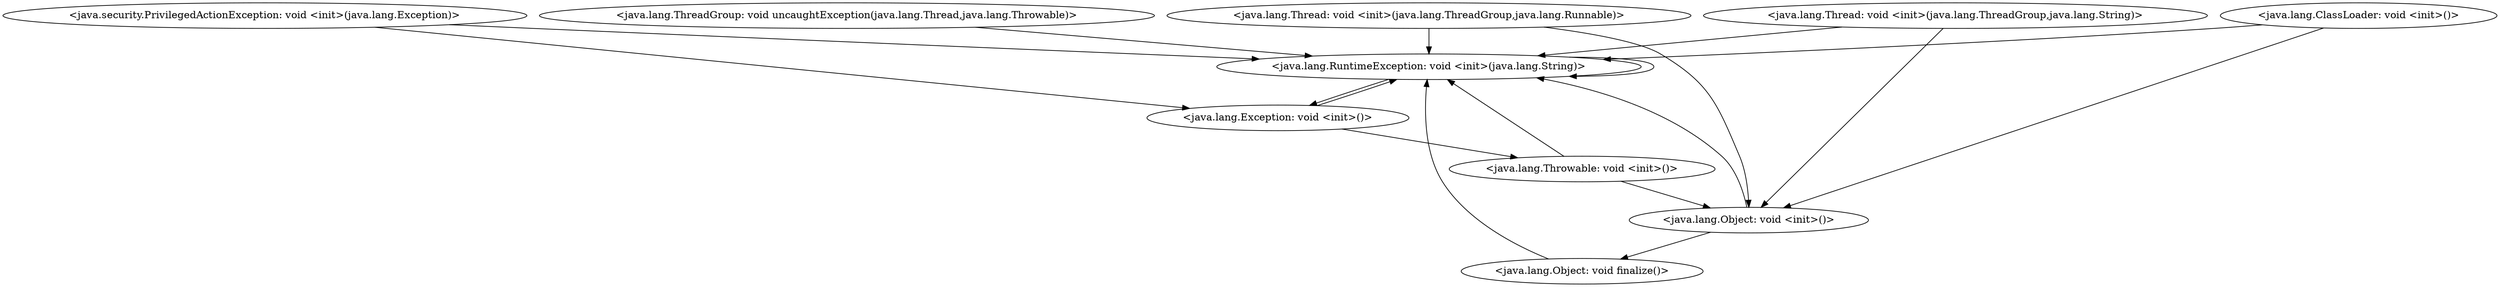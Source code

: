 digraph G {
  "<java.lang.ThreadGroup: void uncaughtException(java.lang.Thread,java.lang.Throwable)>" -> "<java.lang.RuntimeException: void <init>(java.lang.String)>";
  "<java.lang.ClassLoader: void <init>()>" -> "<java.lang.Object: void <init>()>";
  "<java.lang.ClassLoader: void <init>()>" -> "<java.lang.RuntimeException: void <init>(java.lang.String)>";
  "<java.security.PrivilegedActionException: void <init>(java.lang.Exception)>" -> "<java.lang.Exception: void <init>()>";
  "<java.security.PrivilegedActionException: void <init>(java.lang.Exception)>" -> "<java.lang.RuntimeException: void <init>(java.lang.String)>";
  "<java.lang.Thread: void <init>(java.lang.ThreadGroup,java.lang.Runnable)>" -> "<java.lang.Object: void <init>()>";
  "<java.lang.Thread: void <init>(java.lang.ThreadGroup,java.lang.Runnable)>" -> "<java.lang.RuntimeException: void <init>(java.lang.String)>";
  "<java.lang.Thread: void <init>(java.lang.ThreadGroup,java.lang.String)>" -> "<java.lang.Object: void <init>()>";
  "<java.lang.Thread: void <init>(java.lang.ThreadGroup,java.lang.String)>" -> "<java.lang.RuntimeException: void <init>(java.lang.String)>";
  "<java.lang.RuntimeException: void <init>(java.lang.String)>" -> "<java.lang.Exception: void <init>()>";
  "<java.lang.RuntimeException: void <init>(java.lang.String)>" -> "<java.lang.RuntimeException: void <init>(java.lang.String)>";
  "<java.lang.Object: void <init>()>" -> "<java.lang.Object: void finalize()>";
  "<java.lang.Object: void <init>()>" -> "<java.lang.RuntimeException: void <init>(java.lang.String)>";
  "<java.lang.Exception: void <init>()>" -> "<java.lang.Throwable: void <init>()>";
  "<java.lang.Exception: void <init>()>" -> "<java.lang.RuntimeException: void <init>(java.lang.String)>";
  "<java.lang.Object: void finalize()>" -> "<java.lang.RuntimeException: void <init>(java.lang.String)>";
  "<java.lang.Throwable: void <init>()>" -> "<java.lang.Object: void <init>()>";
  "<java.lang.Throwable: void <init>()>" -> "<java.lang.RuntimeException: void <init>(java.lang.String)>";
}
